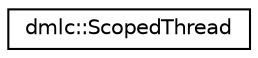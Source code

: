 digraph "Graphical Class Hierarchy"
{
 // LATEX_PDF_SIZE
  edge [fontname="Helvetica",fontsize="10",labelfontname="Helvetica",labelfontsize="10"];
  node [fontname="Helvetica",fontsize="10",shape=record];
  rankdir="LR";
  Node0 [label="dmlc::ScopedThread",height=0.2,width=0.4,color="black", fillcolor="white", style="filled",URL="$classdmlc_1_1ScopedThread.html",tooltip="Wrapper class to manage std::thread; uses RAII pattern to automatically join std::thread upon destruc..."];
}
